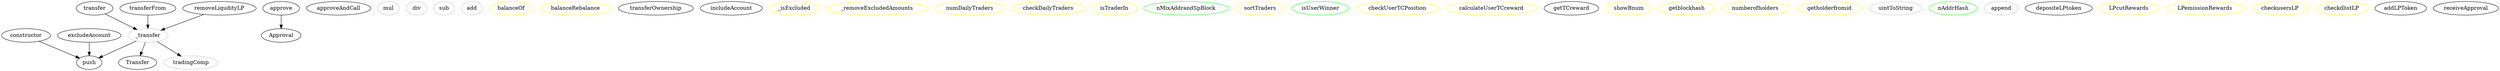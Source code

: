 strict digraph {
  _transfer [color=gray]
  Transfer
  transfer
  transferFrom
  approve
  Approval
  approveAndCall
  mul [color=gray]
  div [color=gray]
  sub [color=gray]
  add [color=gray]
  constructor
  push
  balanceOf [color=yellow]
  balanceRebalance [color=yellow]
  transferOwnership
  excludeAccount
  includeAccount
  _isExcluded [color=yellow]
  tradingComp [color=gray]
  _removeExcludedAmounts [color=yellow]
  numDailyTraders [color=yellow]
  checkDailyTraders [color=yellow]
  isTraderIn [color=yellow]
  nMixAddrandSpBlock [color=green]
  sortTraders [color=yellow]
  isUserWinner [color=green]
  checkUserTCPosition [color=yellow]
  calculateUserTCreward [color=yellow]
  getTCreward
  showBnum [color=yellow]
  getblockhash [color=yellow]
  numberofholders [color=yellow]
  getholderfromid [color=yellow]
  uintToString [color=gray]
  nAddrHash [color=green]
  append [color=gray]
  depositeLPtoken
  LPcutRewards [color=yellow]
  LPemissionRewards [color=yellow]
  removeLiqudityLP
  checkusersLP [color=yellow]
  checkdlistLP [color=yellow]
  addLPToken
  receiveApproval
  _transfer -> Transfer
  transfer -> _transfer
  transferFrom -> _transfer
  approve -> Approval
  constructor -> push
  excludeAccount -> push
  _transfer -> push
  _transfer -> tradingComp
  removeLiqudityLP -> _transfer
}

